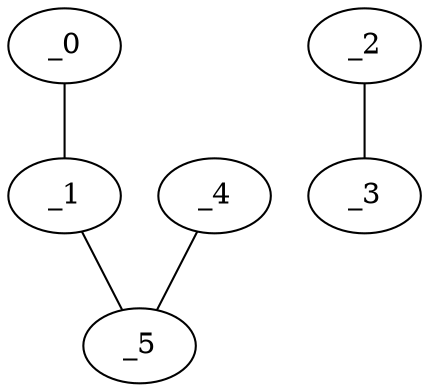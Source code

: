 graph HP1_0020 {
	_0	 [x="0.93182",
		y="2.48695"];
	_1	 [x="0.80939",
		y="0.719823"];
	_0 -- _1;
	_5	 [x="2.28623",
		y="1.74786"];
	_1 -- _5;
	_2	 [x="2.34454",
		y="0.41852"];
	_3	 [x="1.89577",
		y="2.53224"];
	_2 -- _3;
	_4	 [x="1.08007",
		y="2.20131"];
	_4 -- _5;
}
